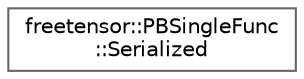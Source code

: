 digraph "Graphical Class Hierarchy"
{
 // LATEX_PDF_SIZE
  bgcolor="transparent";
  edge [fontname=Helvetica,fontsize=10,labelfontname=Helvetica,labelfontsize=10];
  node [fontname=Helvetica,fontsize=10,shape=box,height=0.2,width=0.4];
  rankdir="LR";
  Node0 [label="freetensor::PBSingleFunc\l::Serialized",height=0.2,width=0.4,color="grey40", fillcolor="white", style="filled",URL="$classfreetensor_1_1PBSingleFunc_1_1Serialized.html",tooltip=" "];
}
